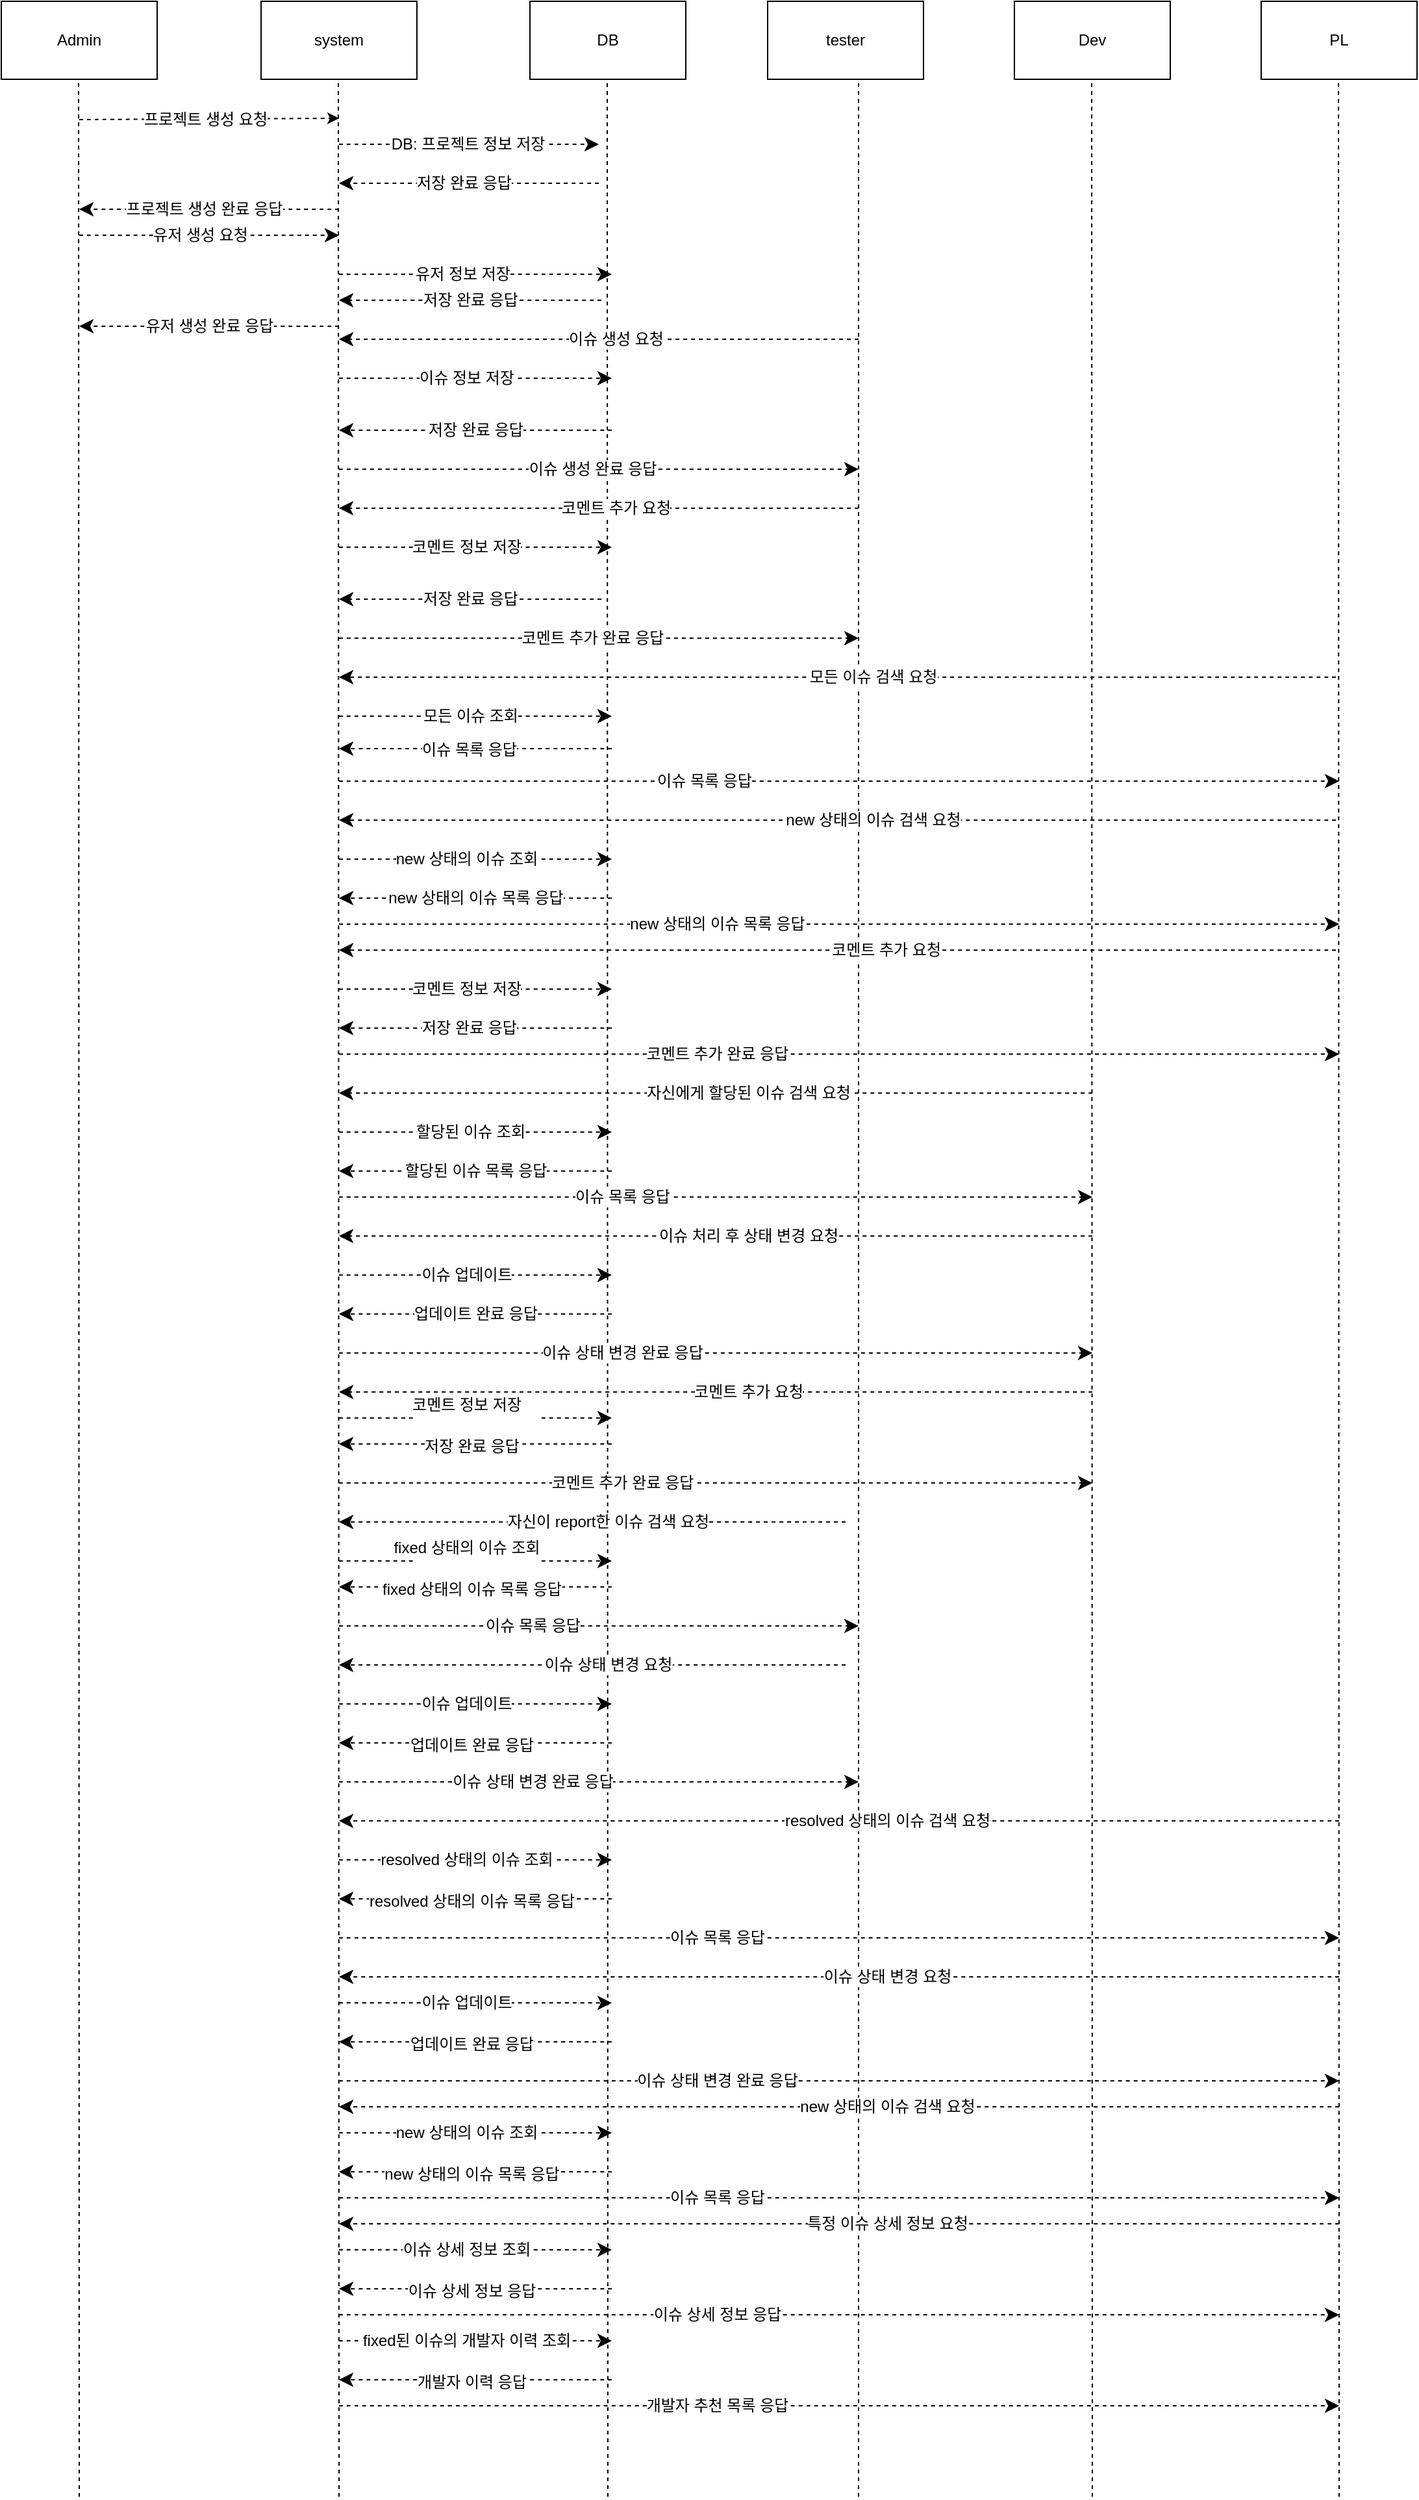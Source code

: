 <mxfile version="24.4.4" type="device">
  <diagram name="ページ1" id="3hS7-U1LirtSUUzdVNOy">
    <mxGraphModel dx="2037" dy="1877" grid="1" gridSize="10" guides="1" tooltips="1" connect="1" arrows="1" fold="1" page="1" pageScale="1" pageWidth="827" pageHeight="1169" math="0" shadow="0">
      <root>
        <mxCell id="0" />
        <mxCell id="1" parent="0" />
        <mxCell id="yhWROdCaG0-OCKjdrxtF-1" value="Admin" style="rounded=0;whiteSpace=wrap;html=1;" parent="1" vertex="1">
          <mxGeometry x="-820" y="-1160" width="120" height="60" as="geometry" />
        </mxCell>
        <mxCell id="yhWROdCaG0-OCKjdrxtF-2" value="system" style="rounded=0;whiteSpace=wrap;html=1;" parent="1" vertex="1">
          <mxGeometry x="-620" y="-1160" width="120" height="60" as="geometry" />
        </mxCell>
        <mxCell id="yhWROdCaG0-OCKjdrxtF-3" value="DB" style="rounded=0;whiteSpace=wrap;html=1;" parent="1" vertex="1">
          <mxGeometry x="-413" y="-1160" width="120" height="60" as="geometry" />
        </mxCell>
        <object label="tester" id="yhWROdCaG0-OCKjdrxtF-4">
          <mxCell style="rounded=0;whiteSpace=wrap;html=1;" parent="1" vertex="1">
            <mxGeometry x="-230" y="-1160" width="120" height="60" as="geometry" />
          </mxCell>
        </object>
        <object label="Dev" id="yhWROdCaG0-OCKjdrxtF-5">
          <mxCell style="rounded=0;whiteSpace=wrap;html=1;" parent="1" vertex="1">
            <mxGeometry x="-40" y="-1160" width="120" height="60" as="geometry" />
          </mxCell>
        </object>
        <object label="PL" id="yhWROdCaG0-OCKjdrxtF-6">
          <mxCell style="rounded=0;whiteSpace=wrap;html=1;" parent="1" vertex="1">
            <mxGeometry x="150" y="-1160" width="120" height="60" as="geometry" />
          </mxCell>
        </object>
        <mxCell id="yhWROdCaG0-OCKjdrxtF-7" value="" style="endArrow=none;dashed=1;html=1;rounded=0;fontSize=12;startSize=8;endSize=8;curved=1;" parent="1" edge="1">
          <mxGeometry width="50" height="50" relative="1" as="geometry">
            <mxPoint x="-560" y="760" as="sourcePoint" />
            <mxPoint x="-560.5" y="-1100" as="targetPoint" />
          </mxGeometry>
        </mxCell>
        <mxCell id="yhWROdCaG0-OCKjdrxtF-8" value="" style="endArrow=none;dashed=1;html=1;rounded=0;fontSize=12;startSize=8;endSize=8;curved=1;" parent="1" edge="1">
          <mxGeometry width="50" height="50" relative="1" as="geometry">
            <mxPoint x="-353" y="760" as="sourcePoint" />
            <mxPoint x="-353.5" y="-1100" as="targetPoint" />
          </mxGeometry>
        </mxCell>
        <mxCell id="yhWROdCaG0-OCKjdrxtF-9" value="" style="endArrow=none;dashed=1;html=1;rounded=0;fontSize=12;startSize=8;endSize=8;curved=1;" parent="1" edge="1">
          <mxGeometry width="50" height="50" relative="1" as="geometry">
            <mxPoint x="-160" y="760" as="sourcePoint" />
            <mxPoint x="-160" y="-1100" as="targetPoint" />
          </mxGeometry>
        </mxCell>
        <mxCell id="yhWROdCaG0-OCKjdrxtF-10" value="" style="endArrow=none;dashed=1;html=1;rounded=0;fontSize=12;startSize=8;endSize=8;curved=1;" parent="1" edge="1">
          <mxGeometry width="50" height="50" relative="1" as="geometry">
            <mxPoint x="20" y="760" as="sourcePoint" />
            <mxPoint x="19.5" y="-1100" as="targetPoint" />
          </mxGeometry>
        </mxCell>
        <mxCell id="yhWROdCaG0-OCKjdrxtF-11" value="" style="endArrow=none;dashed=1;html=1;rounded=0;fontSize=12;startSize=8;endSize=8;curved=1;" parent="1" edge="1">
          <mxGeometry width="50" height="50" relative="1" as="geometry">
            <mxPoint x="-760" y="760" as="sourcePoint" />
            <mxPoint x="-760.5" y="-1100" as="targetPoint" />
          </mxGeometry>
        </mxCell>
        <mxCell id="yhWROdCaG0-OCKjdrxtF-12" value="" style="endArrow=none;dashed=1;html=1;rounded=0;fontSize=12;startSize=8;endSize=8;curved=1;" parent="1" edge="1">
          <mxGeometry width="50" height="50" relative="1" as="geometry">
            <mxPoint x="210" y="760" as="sourcePoint" />
            <mxPoint x="209.5" y="-1100" as="targetPoint" />
          </mxGeometry>
        </mxCell>
        <mxCell id="yhWROdCaG0-OCKjdrxtF-13" value="" style="endArrow=classic;html=1;rounded=0;fontSize=12;curved=1;dashed=1;" parent="1" edge="1">
          <mxGeometry width="50" height="50" relative="1" as="geometry">
            <mxPoint x="-760" y="-1069" as="sourcePoint" />
            <mxPoint x="-560" y="-1070" as="targetPoint" />
          </mxGeometry>
        </mxCell>
        <mxCell id="yhWROdCaG0-OCKjdrxtF-23" value="프로젝트 생성 요청" style="edgeLabel;html=1;align=center;verticalAlign=middle;resizable=0;points=[];fontSize=12;" parent="yhWROdCaG0-OCKjdrxtF-13" vertex="1" connectable="0">
          <mxGeometry x="0.062" y="3" relative="1" as="geometry">
            <mxPoint x="-9" y="3" as="offset" />
          </mxGeometry>
        </mxCell>
        <mxCell id="yhWROdCaG0-OCKjdrxtF-15" value="" style="endArrow=classic;html=1;rounded=0;fontSize=12;startSize=8;endSize=8;curved=1;dashed=1;" parent="1" edge="1">
          <mxGeometry width="50" height="50" relative="1" as="geometry">
            <mxPoint x="-560" y="-1050" as="sourcePoint" />
            <mxPoint x="-360" y="-1050" as="targetPoint" />
          </mxGeometry>
        </mxCell>
        <mxCell id="yhWROdCaG0-OCKjdrxtF-24" value="DB: 프로젝트 정보 저장" style="edgeLabel;html=1;align=center;verticalAlign=middle;resizable=0;points=[];fontSize=12;" parent="yhWROdCaG0-OCKjdrxtF-15" vertex="1" connectable="0">
          <mxGeometry x="-0.185" y="4" relative="1" as="geometry">
            <mxPoint x="17" y="4" as="offset" />
          </mxGeometry>
        </mxCell>
        <mxCell id="yhWROdCaG0-OCKjdrxtF-18" value="" style="endArrow=classic;html=1;rounded=0;fontSize=12;startSize=8;endSize=8;curved=1;dashed=1;" parent="1" edge="1">
          <mxGeometry width="50" height="50" relative="1" as="geometry">
            <mxPoint x="-360" y="-1020" as="sourcePoint" />
            <mxPoint x="-560" y="-1020" as="targetPoint" />
          </mxGeometry>
        </mxCell>
        <mxCell id="yhWROdCaG0-OCKjdrxtF-25" value="저장 완료 응답" style="edgeLabel;html=1;align=center;verticalAlign=middle;resizable=0;points=[];fontSize=12;" parent="yhWROdCaG0-OCKjdrxtF-18" vertex="1" connectable="0">
          <mxGeometry x="-0.015" y="-3" relative="1" as="geometry">
            <mxPoint x="-6" y="3" as="offset" />
          </mxGeometry>
        </mxCell>
        <mxCell id="yhWROdCaG0-OCKjdrxtF-26" value="" style="endArrow=classic;html=1;rounded=0;fontSize=12;startSize=8;endSize=8;curved=1;dashed=1;" parent="1" edge="1">
          <mxGeometry width="50" height="50" relative="1" as="geometry">
            <mxPoint x="-560" y="-1000" as="sourcePoint" />
            <mxPoint x="-760" y="-1000" as="targetPoint" />
          </mxGeometry>
        </mxCell>
        <mxCell id="yhWROdCaG0-OCKjdrxtF-27" value="프로젝트 생성 완료 응답" style="edgeLabel;html=1;align=center;verticalAlign=middle;resizable=0;points=[];fontSize=12;" parent="yhWROdCaG0-OCKjdrxtF-26" vertex="1" connectable="0">
          <mxGeometry x="-0.015" y="-3" relative="1" as="geometry">
            <mxPoint x="-6" y="3" as="offset" />
          </mxGeometry>
        </mxCell>
        <mxCell id="yhWROdCaG0-OCKjdrxtF-28" value="" style="endArrow=classic;html=1;rounded=0;fontSize=12;startSize=8;endSize=8;curved=1;dashed=1;" parent="1" edge="1">
          <mxGeometry width="50" height="50" relative="1" as="geometry">
            <mxPoint x="-760" y="-980" as="sourcePoint" />
            <mxPoint x="-560" y="-980" as="targetPoint" />
          </mxGeometry>
        </mxCell>
        <mxCell id="yhWROdCaG0-OCKjdrxtF-29" value="유저 생성 요청" style="edgeLabel;html=1;align=center;verticalAlign=middle;resizable=0;points=[];fontSize=12;" parent="yhWROdCaG0-OCKjdrxtF-28" vertex="1" connectable="0">
          <mxGeometry x="-0.015" y="-3" relative="1" as="geometry">
            <mxPoint x="-6" y="-3" as="offset" />
          </mxGeometry>
        </mxCell>
        <mxCell id="yhWROdCaG0-OCKjdrxtF-30" value="" style="endArrow=classic;html=1;rounded=0;fontSize=12;startSize=8;endSize=8;curved=1;dashed=1;" parent="1" edge="1">
          <mxGeometry width="50" height="50" relative="1" as="geometry">
            <mxPoint x="-560" y="-950" as="sourcePoint" />
            <mxPoint x="-350" y="-950" as="targetPoint" />
          </mxGeometry>
        </mxCell>
        <mxCell id="yhWROdCaG0-OCKjdrxtF-35" value="유저 정보 저장" style="edgeLabel;html=1;align=center;verticalAlign=middle;resizable=0;points=[];fontSize=12;" parent="yhWROdCaG0-OCKjdrxtF-30" vertex="1" connectable="0">
          <mxGeometry x="-0.133" y="-3" relative="1" as="geometry">
            <mxPoint x="4" y="-3" as="offset" />
          </mxGeometry>
        </mxCell>
        <mxCell id="yhWROdCaG0-OCKjdrxtF-36" value="" style="endArrow=classic;html=1;rounded=0;fontSize=12;startSize=8;endSize=8;curved=1;dashed=1;" parent="1" edge="1">
          <mxGeometry width="50" height="50" relative="1" as="geometry">
            <mxPoint x="-358" y="-930" as="sourcePoint" />
            <mxPoint x="-560" y="-930" as="targetPoint" />
          </mxGeometry>
        </mxCell>
        <mxCell id="yhWROdCaG0-OCKjdrxtF-37" value="저장 완료 응답" style="edgeLabel;html=1;align=center;verticalAlign=middle;resizable=0;points=[];fontSize=12;" parent="yhWROdCaG0-OCKjdrxtF-36" vertex="1" connectable="0">
          <mxGeometry x="-0.133" y="-3" relative="1" as="geometry">
            <mxPoint x="-14" y="3" as="offset" />
          </mxGeometry>
        </mxCell>
        <mxCell id="yhWROdCaG0-OCKjdrxtF-38" value="" style="endArrow=classic;html=1;rounded=0;fontSize=12;startSize=8;endSize=8;curved=1;dashed=1;" parent="1" edge="1">
          <mxGeometry width="50" height="50" relative="1" as="geometry">
            <mxPoint x="-560" y="-910" as="sourcePoint" />
            <mxPoint x="-760" y="-910" as="targetPoint" />
          </mxGeometry>
        </mxCell>
        <mxCell id="yhWROdCaG0-OCKjdrxtF-39" value="유저 생성 완료 응답" style="edgeLabel;html=1;align=center;verticalAlign=middle;resizable=0;points=[];fontSize=12;" parent="yhWROdCaG0-OCKjdrxtF-38" vertex="1" connectable="0">
          <mxGeometry x="-0.133" y="-3" relative="1" as="geometry">
            <mxPoint x="-14" y="3" as="offset" />
          </mxGeometry>
        </mxCell>
        <mxCell id="yhWROdCaG0-OCKjdrxtF-40" value="" style="endArrow=classic;html=1;rounded=0;fontSize=12;startSize=8;endSize=8;curved=1;dashed=1;" parent="1" edge="1">
          <mxGeometry width="50" height="50" relative="1" as="geometry">
            <mxPoint x="-160" y="-900" as="sourcePoint" />
            <mxPoint x="-560" y="-900" as="targetPoint" />
          </mxGeometry>
        </mxCell>
        <mxCell id="yhWROdCaG0-OCKjdrxtF-41" value="이슈 생성 요청" style="edgeLabel;html=1;align=center;verticalAlign=middle;resizable=0;points=[];fontSize=12;" parent="yhWROdCaG0-OCKjdrxtF-40" vertex="1" connectable="0">
          <mxGeometry x="-0.133" y="-3" relative="1" as="geometry">
            <mxPoint x="-14" y="3" as="offset" />
          </mxGeometry>
        </mxCell>
        <mxCell id="yhWROdCaG0-OCKjdrxtF-45" value="" style="endArrow=classic;html=1;rounded=0;fontSize=12;startSize=8;endSize=8;curved=1;dashed=1;" parent="1" edge="1">
          <mxGeometry width="50" height="50" relative="1" as="geometry">
            <mxPoint x="-560" y="-870" as="sourcePoint" />
            <mxPoint x="-350" y="-870" as="targetPoint" />
          </mxGeometry>
        </mxCell>
        <mxCell id="yhWROdCaG0-OCKjdrxtF-46" value="이슈 정보 저장" style="edgeLabel;html=1;align=center;verticalAlign=middle;resizable=0;points=[];fontSize=12;" parent="yhWROdCaG0-OCKjdrxtF-45" vertex="1" connectable="0">
          <mxGeometry x="-0.015" y="-3" relative="1" as="geometry">
            <mxPoint x="-6" y="-3" as="offset" />
          </mxGeometry>
        </mxCell>
        <mxCell id="yhWROdCaG0-OCKjdrxtF-47" value="" style="endArrow=classic;html=1;rounded=0;fontSize=12;startSize=8;endSize=8;curved=1;dashed=1;" parent="1" edge="1">
          <mxGeometry width="50" height="50" relative="1" as="geometry">
            <mxPoint x="-350" y="-830" as="sourcePoint" />
            <mxPoint x="-560" y="-830" as="targetPoint" />
          </mxGeometry>
        </mxCell>
        <mxCell id="yhWROdCaG0-OCKjdrxtF-48" value="저장 완료 응답" style="edgeLabel;html=1;align=center;verticalAlign=middle;resizable=0;points=[];fontSize=12;" parent="yhWROdCaG0-OCKjdrxtF-47" vertex="1" connectable="0">
          <mxGeometry x="-0.133" y="-3" relative="1" as="geometry">
            <mxPoint x="-14" y="3" as="offset" />
          </mxGeometry>
        </mxCell>
        <mxCell id="yhWROdCaG0-OCKjdrxtF-49" value="" style="endArrow=classic;html=1;rounded=0;fontSize=12;startSize=8;endSize=8;curved=1;dashed=1;" parent="1" edge="1">
          <mxGeometry width="50" height="50" relative="1" as="geometry">
            <mxPoint x="-560" y="-800" as="sourcePoint" />
            <mxPoint x="-160" y="-800" as="targetPoint" />
          </mxGeometry>
        </mxCell>
        <mxCell id="yhWROdCaG0-OCKjdrxtF-50" value="이슈 생성 완료 응답" style="edgeLabel;html=1;align=center;verticalAlign=middle;resizable=0;points=[];fontSize=12;" parent="yhWROdCaG0-OCKjdrxtF-49" vertex="1" connectable="0">
          <mxGeometry x="-0.015" y="-3" relative="1" as="geometry">
            <mxPoint x="-2" y="-3" as="offset" />
          </mxGeometry>
        </mxCell>
        <mxCell id="yhWROdCaG0-OCKjdrxtF-51" value="" style="endArrow=classic;html=1;rounded=0;fontSize=12;startSize=8;endSize=8;curved=1;dashed=1;" parent="1" edge="1">
          <mxGeometry width="50" height="50" relative="1" as="geometry">
            <mxPoint x="-160" y="-770" as="sourcePoint" />
            <mxPoint x="-560" y="-770" as="targetPoint" />
          </mxGeometry>
        </mxCell>
        <mxCell id="yhWROdCaG0-OCKjdrxtF-52" value="코멘트 추가 요청" style="edgeLabel;html=1;align=center;verticalAlign=middle;resizable=0;points=[];fontSize=12;" parent="yhWROdCaG0-OCKjdrxtF-51" vertex="1" connectable="0">
          <mxGeometry x="-0.133" y="-3" relative="1" as="geometry">
            <mxPoint x="-14" y="3" as="offset" />
          </mxGeometry>
        </mxCell>
        <mxCell id="yhWROdCaG0-OCKjdrxtF-53" value="" style="endArrow=classic;html=1;rounded=0;fontSize=12;startSize=8;endSize=8;curved=1;dashed=1;" parent="1" edge="1">
          <mxGeometry width="50" height="50" relative="1" as="geometry">
            <mxPoint x="-560" y="-740" as="sourcePoint" />
            <mxPoint x="-350" y="-740" as="targetPoint" />
          </mxGeometry>
        </mxCell>
        <mxCell id="yhWROdCaG0-OCKjdrxtF-54" value="코멘트 정보 저장" style="edgeLabel;html=1;align=center;verticalAlign=middle;resizable=0;points=[];fontSize=12;" parent="yhWROdCaG0-OCKjdrxtF-53" vertex="1" connectable="0">
          <mxGeometry x="-0.015" y="-3" relative="1" as="geometry">
            <mxPoint x="-6" y="-3" as="offset" />
          </mxGeometry>
        </mxCell>
        <mxCell id="yhWROdCaG0-OCKjdrxtF-55" value="" style="endArrow=classic;html=1;rounded=0;fontSize=12;startSize=8;endSize=8;curved=1;dashed=1;" parent="1" edge="1">
          <mxGeometry width="50" height="50" relative="1" as="geometry">
            <mxPoint x="-358" y="-700" as="sourcePoint" />
            <mxPoint x="-560" y="-700" as="targetPoint" />
          </mxGeometry>
        </mxCell>
        <mxCell id="yhWROdCaG0-OCKjdrxtF-56" value="저장 완료 응답" style="edgeLabel;html=1;align=center;verticalAlign=middle;resizable=0;points=[];fontSize=12;" parent="yhWROdCaG0-OCKjdrxtF-55" vertex="1" connectable="0">
          <mxGeometry x="-0.133" y="-3" relative="1" as="geometry">
            <mxPoint x="-14" y="3" as="offset" />
          </mxGeometry>
        </mxCell>
        <mxCell id="yhWROdCaG0-OCKjdrxtF-57" value="" style="endArrow=classic;html=1;rounded=0;fontSize=12;startSize=8;endSize=8;curved=1;dashed=1;" parent="1" edge="1">
          <mxGeometry width="50" height="50" relative="1" as="geometry">
            <mxPoint x="-560" y="-670" as="sourcePoint" />
            <mxPoint x="-160" y="-670" as="targetPoint" />
          </mxGeometry>
        </mxCell>
        <mxCell id="yhWROdCaG0-OCKjdrxtF-58" value="코멘트 추가 완료 응답" style="edgeLabel;html=1;align=center;verticalAlign=middle;resizable=0;points=[];fontSize=12;" parent="yhWROdCaG0-OCKjdrxtF-57" vertex="1" connectable="0">
          <mxGeometry x="-0.015" y="-3" relative="1" as="geometry">
            <mxPoint x="-2" y="-3" as="offset" />
          </mxGeometry>
        </mxCell>
        <mxCell id="yhWROdCaG0-OCKjdrxtF-59" value="" style="endArrow=classic;html=1;rounded=0;fontSize=12;startSize=8;endSize=8;curved=1;dashed=1;" parent="1" edge="1">
          <mxGeometry width="50" height="50" relative="1" as="geometry">
            <mxPoint x="207.5" y="-640" as="sourcePoint" />
            <mxPoint x="-560" y="-640" as="targetPoint" />
          </mxGeometry>
        </mxCell>
        <mxCell id="yhWROdCaG0-OCKjdrxtF-60" value="모든 이슈 검색 요청" style="edgeLabel;html=1;align=center;verticalAlign=middle;resizable=0;points=[];fontSize=12;" parent="yhWROdCaG0-OCKjdrxtF-59" vertex="1" connectable="0">
          <mxGeometry x="-0.133" y="-3" relative="1" as="geometry">
            <mxPoint x="-24" y="3" as="offset" />
          </mxGeometry>
        </mxCell>
        <mxCell id="yhWROdCaG0-OCKjdrxtF-61" value="" style="endArrow=classic;html=1;rounded=0;fontSize=12;startSize=8;endSize=8;curved=1;dashed=1;" parent="1" edge="1">
          <mxGeometry width="50" height="50" relative="1" as="geometry">
            <mxPoint x="-560" y="-610" as="sourcePoint" />
            <mxPoint x="-350" y="-610" as="targetPoint" />
          </mxGeometry>
        </mxCell>
        <mxCell id="yhWROdCaG0-OCKjdrxtF-62" value="모든 이슈 조회" style="edgeLabel;html=1;align=center;verticalAlign=middle;resizable=0;points=[];fontSize=12;" parent="yhWROdCaG0-OCKjdrxtF-61" vertex="1" connectable="0">
          <mxGeometry x="-0.015" y="-3" relative="1" as="geometry">
            <mxPoint x="-3" y="-3" as="offset" />
          </mxGeometry>
        </mxCell>
        <mxCell id="yhWROdCaG0-OCKjdrxtF-63" value="" style="endArrow=classic;html=1;rounded=0;fontSize=12;startSize=8;endSize=8;curved=1;dashed=1;" parent="1" edge="1">
          <mxGeometry width="50" height="50" relative="1" as="geometry">
            <mxPoint x="-350" y="-585" as="sourcePoint" />
            <mxPoint x="-560" y="-585" as="targetPoint" />
          </mxGeometry>
        </mxCell>
        <mxCell id="yhWROdCaG0-OCKjdrxtF-64" value="이슈 목록 응답" style="edgeLabel;html=1;align=center;verticalAlign=middle;resizable=0;points=[];fontSize=12;" parent="yhWROdCaG0-OCKjdrxtF-63" vertex="1" connectable="0">
          <mxGeometry x="-0.133" y="-3" relative="1" as="geometry">
            <mxPoint x="-19" y="4" as="offset" />
          </mxGeometry>
        </mxCell>
        <mxCell id="yhWROdCaG0-OCKjdrxtF-65" value="" style="endArrow=classic;html=1;rounded=0;fontSize=12;startSize=8;endSize=8;curved=1;dashed=1;" parent="1" edge="1">
          <mxGeometry width="50" height="50" relative="1" as="geometry">
            <mxPoint x="-560" y="-560" as="sourcePoint" />
            <mxPoint x="210" y="-560" as="targetPoint" />
          </mxGeometry>
        </mxCell>
        <mxCell id="yhWROdCaG0-OCKjdrxtF-67" value="이슈 목록 응답" style="edgeLabel;html=1;align=center;verticalAlign=middle;resizable=0;points=[];fontSize=12;" parent="yhWROdCaG0-OCKjdrxtF-65" vertex="1" connectable="0">
          <mxGeometry x="-0.235" y="4" relative="1" as="geometry">
            <mxPoint x="-14" y="4" as="offset" />
          </mxGeometry>
        </mxCell>
        <mxCell id="yhWROdCaG0-OCKjdrxtF-68" value="" style="endArrow=classic;html=1;rounded=0;fontSize=12;startSize=8;endSize=8;curved=1;dashed=1;" parent="1" edge="1">
          <mxGeometry width="50" height="50" relative="1" as="geometry">
            <mxPoint x="207.5" y="-530" as="sourcePoint" />
            <mxPoint x="-560" y="-530" as="targetPoint" />
          </mxGeometry>
        </mxCell>
        <mxCell id="yhWROdCaG0-OCKjdrxtF-69" value="new 상태의 이슈 검색 요청" style="edgeLabel;html=1;align=center;verticalAlign=middle;resizable=0;points=[];fontSize=12;" parent="yhWROdCaG0-OCKjdrxtF-68" vertex="1" connectable="0">
          <mxGeometry x="-0.133" y="-3" relative="1" as="geometry">
            <mxPoint x="-24" y="3" as="offset" />
          </mxGeometry>
        </mxCell>
        <mxCell id="yhWROdCaG0-OCKjdrxtF-70" value="" style="endArrow=classic;html=1;rounded=0;fontSize=12;startSize=8;endSize=8;curved=1;dashed=1;" parent="1" edge="1">
          <mxGeometry width="50" height="50" relative="1" as="geometry">
            <mxPoint x="-560" y="-500" as="sourcePoint" />
            <mxPoint x="-350" y="-500" as="targetPoint" />
          </mxGeometry>
        </mxCell>
        <mxCell id="yhWROdCaG0-OCKjdrxtF-71" value="new 상태의 이슈 조회" style="edgeLabel;html=1;align=center;verticalAlign=middle;resizable=0;points=[];fontSize=12;" parent="yhWROdCaG0-OCKjdrxtF-70" vertex="1" connectable="0">
          <mxGeometry x="-0.015" y="-3" relative="1" as="geometry">
            <mxPoint x="-6" y="-3" as="offset" />
          </mxGeometry>
        </mxCell>
        <mxCell id="yhWROdCaG0-OCKjdrxtF-72" value="" style="endArrow=classic;html=1;rounded=0;fontSize=12;startSize=8;endSize=8;curved=1;dashed=1;" parent="1" edge="1">
          <mxGeometry width="50" height="50" relative="1" as="geometry">
            <mxPoint x="-350" y="-470" as="sourcePoint" />
            <mxPoint x="-560" y="-470" as="targetPoint" />
          </mxGeometry>
        </mxCell>
        <mxCell id="yhWROdCaG0-OCKjdrxtF-73" value="new 상태의 이슈 목록 응답" style="edgeLabel;html=1;align=center;verticalAlign=middle;resizable=0;points=[];fontSize=12;" parent="yhWROdCaG0-OCKjdrxtF-72" vertex="1" connectable="0">
          <mxGeometry x="-0.133" y="-3" relative="1" as="geometry">
            <mxPoint x="-14" y="3" as="offset" />
          </mxGeometry>
        </mxCell>
        <mxCell id="yhWROdCaG0-OCKjdrxtF-74" value="" style="endArrow=classic;html=1;rounded=0;fontSize=12;startSize=8;endSize=8;curved=1;dashed=1;" parent="1" edge="1">
          <mxGeometry width="50" height="50" relative="1" as="geometry">
            <mxPoint x="-560" y="-450" as="sourcePoint" />
            <mxPoint x="210" y="-450" as="targetPoint" />
          </mxGeometry>
        </mxCell>
        <mxCell id="yhWROdCaG0-OCKjdrxtF-75" value="new 상태의 이슈 목록 응답" style="edgeLabel;html=1;align=center;verticalAlign=middle;resizable=0;points=[];fontSize=12;" parent="yhWROdCaG0-OCKjdrxtF-74" vertex="1" connectable="0">
          <mxGeometry x="-0.235" y="4" relative="1" as="geometry">
            <mxPoint x="-4" y="4" as="offset" />
          </mxGeometry>
        </mxCell>
        <mxCell id="yhWROdCaG0-OCKjdrxtF-76" value="" style="endArrow=classic;html=1;rounded=0;fontSize=12;startSize=8;endSize=8;curved=1;dashed=1;" parent="1" edge="1">
          <mxGeometry width="50" height="50" relative="1" as="geometry">
            <mxPoint x="207.5" y="-430" as="sourcePoint" />
            <mxPoint x="-560" y="-430" as="targetPoint" />
          </mxGeometry>
        </mxCell>
        <mxCell id="yhWROdCaG0-OCKjdrxtF-77" value="코멘트 추가 요청" style="edgeLabel;html=1;align=center;verticalAlign=middle;resizable=0;points=[];fontSize=12;" parent="yhWROdCaG0-OCKjdrxtF-76" vertex="1" connectable="0">
          <mxGeometry x="-0.133" y="-3" relative="1" as="geometry">
            <mxPoint x="-14" y="3" as="offset" />
          </mxGeometry>
        </mxCell>
        <mxCell id="yhWROdCaG0-OCKjdrxtF-78" value="" style="endArrow=classic;html=1;rounded=0;fontSize=12;startSize=8;endSize=8;curved=1;dashed=1;" parent="1" edge="1">
          <mxGeometry width="50" height="50" relative="1" as="geometry">
            <mxPoint x="-560" y="-400" as="sourcePoint" />
            <mxPoint x="-350" y="-400" as="targetPoint" />
          </mxGeometry>
        </mxCell>
        <mxCell id="yhWROdCaG0-OCKjdrxtF-79" value="코멘트 정보 저장" style="edgeLabel;html=1;align=center;verticalAlign=middle;resizable=0;points=[];fontSize=12;" parent="yhWROdCaG0-OCKjdrxtF-78" vertex="1" connectable="0">
          <mxGeometry x="-0.015" y="-3" relative="1" as="geometry">
            <mxPoint x="-6" y="-3" as="offset" />
          </mxGeometry>
        </mxCell>
        <mxCell id="yhWROdCaG0-OCKjdrxtF-80" value="" style="endArrow=classic;html=1;rounded=0;fontSize=12;startSize=8;endSize=8;curved=1;dashed=1;" parent="1" edge="1">
          <mxGeometry width="50" height="50" relative="1" as="geometry">
            <mxPoint x="-350" y="-370" as="sourcePoint" />
            <mxPoint x="-560" y="-370" as="targetPoint" />
          </mxGeometry>
        </mxCell>
        <mxCell id="yhWROdCaG0-OCKjdrxtF-81" value="저장 완료 응답" style="edgeLabel;html=1;align=center;verticalAlign=middle;resizable=0;points=[];fontSize=12;" parent="yhWROdCaG0-OCKjdrxtF-80" vertex="1" connectable="0">
          <mxGeometry x="-0.133" y="-3" relative="1" as="geometry">
            <mxPoint x="-19" y="3" as="offset" />
          </mxGeometry>
        </mxCell>
        <mxCell id="yhWROdCaG0-OCKjdrxtF-82" value="" style="endArrow=classic;html=1;rounded=0;fontSize=12;startSize=8;endSize=8;curved=1;dashed=1;" parent="1" edge="1">
          <mxGeometry width="50" height="50" relative="1" as="geometry">
            <mxPoint x="-560" y="-350" as="sourcePoint" />
            <mxPoint x="210" y="-350" as="targetPoint" />
          </mxGeometry>
        </mxCell>
        <mxCell id="yhWROdCaG0-OCKjdrxtF-83" value="코멘트 추가 완료 응답" style="edgeLabel;html=1;align=center;verticalAlign=middle;resizable=0;points=[];fontSize=12;" parent="yhWROdCaG0-OCKjdrxtF-82" vertex="1" connectable="0">
          <mxGeometry x="-0.235" y="4" relative="1" as="geometry">
            <mxPoint x="-4" y="4" as="offset" />
          </mxGeometry>
        </mxCell>
        <mxCell id="yhWROdCaG0-OCKjdrxtF-84" value="" style="endArrow=classic;html=1;rounded=0;fontSize=12;startSize=8;endSize=8;curved=1;dashed=1;" parent="1" edge="1">
          <mxGeometry width="50" height="50" relative="1" as="geometry">
            <mxPoint x="20" y="-320" as="sourcePoint" />
            <mxPoint x="-560" y="-320" as="targetPoint" />
          </mxGeometry>
        </mxCell>
        <mxCell id="yhWROdCaG0-OCKjdrxtF-85" value="자신에게 할당된 이슈 검색 요청" style="edgeLabel;html=1;align=center;verticalAlign=middle;resizable=0;points=[];fontSize=12;" parent="yhWROdCaG0-OCKjdrxtF-84" vertex="1" connectable="0">
          <mxGeometry x="-0.133" y="-3" relative="1" as="geometry">
            <mxPoint x="-14" y="3" as="offset" />
          </mxGeometry>
        </mxCell>
        <mxCell id="yhWROdCaG0-OCKjdrxtF-86" value="" style="endArrow=classic;html=1;rounded=0;fontSize=12;startSize=8;endSize=8;curved=1;dashed=1;" parent="1" edge="1">
          <mxGeometry width="50" height="50" relative="1" as="geometry">
            <mxPoint x="-560" y="-290" as="sourcePoint" />
            <mxPoint x="-350" y="-290" as="targetPoint" />
          </mxGeometry>
        </mxCell>
        <mxCell id="yhWROdCaG0-OCKjdrxtF-87" value="할당된 이슈 조회" style="edgeLabel;html=1;align=center;verticalAlign=middle;resizable=0;points=[];fontSize=12;" parent="yhWROdCaG0-OCKjdrxtF-86" vertex="1" connectable="0">
          <mxGeometry x="-0.015" y="-3" relative="1" as="geometry">
            <mxPoint x="-3" y="-3" as="offset" />
          </mxGeometry>
        </mxCell>
        <mxCell id="yhWROdCaG0-OCKjdrxtF-88" value="" style="endArrow=classic;html=1;rounded=0;fontSize=12;startSize=8;endSize=8;curved=1;dashed=1;" parent="1" edge="1">
          <mxGeometry width="50" height="50" relative="1" as="geometry">
            <mxPoint x="-350" y="-260" as="sourcePoint" />
            <mxPoint x="-560" y="-260" as="targetPoint" />
          </mxGeometry>
        </mxCell>
        <mxCell id="yhWROdCaG0-OCKjdrxtF-89" value="할당된 이슈 목록 응답" style="edgeLabel;html=1;align=center;verticalAlign=middle;resizable=0;points=[];fontSize=12;" parent="yhWROdCaG0-OCKjdrxtF-88" vertex="1" connectable="0">
          <mxGeometry x="-0.133" y="-3" relative="1" as="geometry">
            <mxPoint x="-14" y="3" as="offset" />
          </mxGeometry>
        </mxCell>
        <mxCell id="yhWROdCaG0-OCKjdrxtF-90" value="" style="endArrow=classic;html=1;rounded=0;fontSize=12;startSize=8;endSize=8;curved=1;dashed=1;" parent="1" edge="1">
          <mxGeometry width="50" height="50" relative="1" as="geometry">
            <mxPoint x="-560" y="-240" as="sourcePoint" />
            <mxPoint x="20" y="-240" as="targetPoint" />
          </mxGeometry>
        </mxCell>
        <mxCell id="yhWROdCaG0-OCKjdrxtF-91" value="이슈 목록 응답" style="edgeLabel;html=1;align=center;verticalAlign=middle;resizable=0;points=[];fontSize=12;" parent="yhWROdCaG0-OCKjdrxtF-90" vertex="1" connectable="0">
          <mxGeometry x="-0.235" y="4" relative="1" as="geometry">
            <mxPoint x="-4" y="4" as="offset" />
          </mxGeometry>
        </mxCell>
        <mxCell id="yhWROdCaG0-OCKjdrxtF-92" value="" style="endArrow=classic;html=1;rounded=0;fontSize=12;startSize=8;endSize=8;curved=1;dashed=1;" parent="1" edge="1">
          <mxGeometry width="50" height="50" relative="1" as="geometry">
            <mxPoint x="20" y="-210" as="sourcePoint" />
            <mxPoint x="-560" y="-210" as="targetPoint" />
          </mxGeometry>
        </mxCell>
        <mxCell id="yhWROdCaG0-OCKjdrxtF-93" value="이슈 처리 후 상태 변경 요청" style="edgeLabel;html=1;align=center;verticalAlign=middle;resizable=0;points=[];fontSize=12;" parent="yhWROdCaG0-OCKjdrxtF-92" vertex="1" connectable="0">
          <mxGeometry x="-0.133" y="-3" relative="1" as="geometry">
            <mxPoint x="-14" y="3" as="offset" />
          </mxGeometry>
        </mxCell>
        <mxCell id="yhWROdCaG0-OCKjdrxtF-94" value="" style="endArrow=classic;html=1;rounded=0;fontSize=12;startSize=8;endSize=8;curved=1;dashed=1;" parent="1" edge="1">
          <mxGeometry width="50" height="50" relative="1" as="geometry">
            <mxPoint x="-560" y="-180" as="sourcePoint" />
            <mxPoint x="-350" y="-180" as="targetPoint" />
          </mxGeometry>
        </mxCell>
        <mxCell id="yhWROdCaG0-OCKjdrxtF-95" value="이슈 업데이트" style="edgeLabel;html=1;align=center;verticalAlign=middle;resizable=0;points=[];fontSize=12;" parent="yhWROdCaG0-OCKjdrxtF-94" vertex="1" connectable="0">
          <mxGeometry x="-0.015" y="-3" relative="1" as="geometry">
            <mxPoint x="-6" y="-3" as="offset" />
          </mxGeometry>
        </mxCell>
        <mxCell id="yhWROdCaG0-OCKjdrxtF-96" value="" style="endArrow=classic;html=1;rounded=0;fontSize=12;startSize=8;endSize=8;curved=1;dashed=1;" parent="1" edge="1">
          <mxGeometry width="50" height="50" relative="1" as="geometry">
            <mxPoint x="-350" y="-150" as="sourcePoint" />
            <mxPoint x="-560" y="-150" as="targetPoint" />
          </mxGeometry>
        </mxCell>
        <mxCell id="yhWROdCaG0-OCKjdrxtF-97" value="업데이트 완료 응답" style="edgeLabel;html=1;align=center;verticalAlign=middle;resizable=0;points=[];fontSize=12;" parent="yhWROdCaG0-OCKjdrxtF-96" vertex="1" connectable="0">
          <mxGeometry x="-0.133" y="-3" relative="1" as="geometry">
            <mxPoint x="-14" y="3" as="offset" />
          </mxGeometry>
        </mxCell>
        <mxCell id="yhWROdCaG0-OCKjdrxtF-98" value="" style="endArrow=classic;html=1;rounded=0;fontSize=12;startSize=8;endSize=8;curved=1;dashed=1;" parent="1" edge="1">
          <mxGeometry width="50" height="50" relative="1" as="geometry">
            <mxPoint x="-560" y="-120" as="sourcePoint" />
            <mxPoint x="20" y="-120" as="targetPoint" />
          </mxGeometry>
        </mxCell>
        <mxCell id="yhWROdCaG0-OCKjdrxtF-99" value="이슈 상태 변경 완료 응답" style="edgeLabel;html=1;align=center;verticalAlign=middle;resizable=0;points=[];fontSize=12;" parent="yhWROdCaG0-OCKjdrxtF-98" vertex="1" connectable="0">
          <mxGeometry x="-0.235" y="4" relative="1" as="geometry">
            <mxPoint x="-4" y="4" as="offset" />
          </mxGeometry>
        </mxCell>
        <mxCell id="yhWROdCaG0-OCKjdrxtF-100" value="" style="endArrow=classic;html=1;rounded=0;fontSize=12;startSize=8;endSize=8;curved=1;dashed=1;" parent="1" edge="1">
          <mxGeometry width="50" height="50" relative="1" as="geometry">
            <mxPoint x="20" y="-90" as="sourcePoint" />
            <mxPoint x="-560" y="-90" as="targetPoint" />
          </mxGeometry>
        </mxCell>
        <mxCell id="yhWROdCaG0-OCKjdrxtF-101" value="코멘트 추가 요청" style="edgeLabel;html=1;align=center;verticalAlign=middle;resizable=0;points=[];fontSize=12;" parent="yhWROdCaG0-OCKjdrxtF-100" vertex="1" connectable="0">
          <mxGeometry x="-0.133" y="-3" relative="1" as="geometry">
            <mxPoint x="-14" y="3" as="offset" />
          </mxGeometry>
        </mxCell>
        <mxCell id="yhWROdCaG0-OCKjdrxtF-102" value="" style="endArrow=classic;html=1;rounded=0;fontSize=12;startSize=8;endSize=8;curved=1;dashed=1;" parent="1" edge="1">
          <mxGeometry width="50" height="50" relative="1" as="geometry">
            <mxPoint x="-560" y="-70" as="sourcePoint" />
            <mxPoint x="-350" y="-70" as="targetPoint" />
          </mxGeometry>
        </mxCell>
        <mxCell id="yhWROdCaG0-OCKjdrxtF-103" value="코멘트 정보 저장" style="edgeLabel;html=1;align=center;verticalAlign=middle;resizable=0;points=[];fontSize=12;" parent="yhWROdCaG0-OCKjdrxtF-102" vertex="1" connectable="0">
          <mxGeometry x="-0.015" y="-3" relative="1" as="geometry">
            <mxPoint x="-6" y="-13" as="offset" />
          </mxGeometry>
        </mxCell>
        <mxCell id="yhWROdCaG0-OCKjdrxtF-104" value="" style="endArrow=classic;html=1;rounded=0;fontSize=12;startSize=8;endSize=8;curved=1;dashed=1;" parent="1" edge="1">
          <mxGeometry width="50" height="50" relative="1" as="geometry">
            <mxPoint x="-350" y="-50" as="sourcePoint" />
            <mxPoint x="-560" y="-50" as="targetPoint" />
          </mxGeometry>
        </mxCell>
        <mxCell id="yhWROdCaG0-OCKjdrxtF-105" value="&lt;div style=&quot;text-align: left;&quot;&gt;&lt;font face=&quot;Söhne Mono, Monaco, Andale Mono, Ubuntu Mono, monospace&quot; color=&quot;#ffffff&quot;&gt;&lt;span style=&quot;font-size: 14px; white-space-collapse: preserve;&quot;&gt;저장 완료 응답&lt;/span&gt;&lt;/font&gt;&lt;/div&gt;" style="edgeLabel;html=1;align=center;verticalAlign=middle;resizable=0;points=[];fontSize=12;" parent="yhWROdCaG0-OCKjdrxtF-104" vertex="1" connectable="0">
          <mxGeometry x="-0.133" y="-3" relative="1" as="geometry">
            <mxPoint x="-14" y="-11" as="offset" />
          </mxGeometry>
        </mxCell>
        <mxCell id="yhWROdCaG0-OCKjdrxtF-106" value="저장 완료 응답" style="edgeLabel;html=1;align=center;verticalAlign=middle;resizable=0;points=[];fontSize=12;" parent="yhWROdCaG0-OCKjdrxtF-104" vertex="1" connectable="0">
          <mxGeometry x="0.029" y="2" relative="1" as="geometry">
            <mxPoint as="offset" />
          </mxGeometry>
        </mxCell>
        <mxCell id="yhWROdCaG0-OCKjdrxtF-107" value="" style="endArrow=classic;html=1;rounded=0;fontSize=12;startSize=8;endSize=8;curved=1;dashed=1;" parent="1" edge="1">
          <mxGeometry width="50" height="50" relative="1" as="geometry">
            <mxPoint x="-560" y="-20" as="sourcePoint" />
            <mxPoint x="20" y="-20" as="targetPoint" />
          </mxGeometry>
        </mxCell>
        <mxCell id="yhWROdCaG0-OCKjdrxtF-108" value="코멘트 추가 완료 응답" style="edgeLabel;html=1;align=center;verticalAlign=middle;resizable=0;points=[];fontSize=12;" parent="yhWROdCaG0-OCKjdrxtF-107" vertex="1" connectable="0">
          <mxGeometry x="-0.235" y="4" relative="1" as="geometry">
            <mxPoint x="-4" y="4" as="offset" />
          </mxGeometry>
        </mxCell>
        <mxCell id="IpeJlfz2Ngx_QfQyB9ng-5" value="" style="endArrow=classic;html=1;rounded=0;fontSize=12;startSize=8;endSize=8;curved=1;dashed=1;" parent="1" edge="1">
          <mxGeometry width="50" height="50" relative="1" as="geometry">
            <mxPoint x="-170" y="10" as="sourcePoint" />
            <mxPoint x="-560" y="10" as="targetPoint" />
          </mxGeometry>
        </mxCell>
        <mxCell id="IpeJlfz2Ngx_QfQyB9ng-6" value="자신이 report한 이슈 검색 요청" style="edgeLabel;html=1;align=center;verticalAlign=middle;resizable=0;points=[];fontSize=12;" parent="IpeJlfz2Ngx_QfQyB9ng-5" vertex="1" connectable="0">
          <mxGeometry x="-0.133" y="-3" relative="1" as="geometry">
            <mxPoint x="-14" y="3" as="offset" />
          </mxGeometry>
        </mxCell>
        <mxCell id="IpeJlfz2Ngx_QfQyB9ng-7" value="" style="endArrow=classic;html=1;rounded=0;fontSize=12;startSize=8;endSize=8;curved=1;dashed=1;" parent="1" edge="1">
          <mxGeometry width="50" height="50" relative="1" as="geometry">
            <mxPoint x="-560" y="40" as="sourcePoint" />
            <mxPoint x="-350" y="40" as="targetPoint" />
          </mxGeometry>
        </mxCell>
        <mxCell id="IpeJlfz2Ngx_QfQyB9ng-8" value="fixed 상태의 이슈 조회" style="edgeLabel;html=1;align=center;verticalAlign=middle;resizable=0;points=[];fontSize=12;" parent="IpeJlfz2Ngx_QfQyB9ng-7" vertex="1" connectable="0">
          <mxGeometry x="-0.015" y="-3" relative="1" as="geometry">
            <mxPoint x="-6" y="-13" as="offset" />
          </mxGeometry>
        </mxCell>
        <mxCell id="IpeJlfz2Ngx_QfQyB9ng-9" value="" style="endArrow=classic;html=1;rounded=0;fontSize=12;startSize=8;endSize=8;curved=1;dashed=1;" parent="1" edge="1">
          <mxGeometry width="50" height="50" relative="1" as="geometry">
            <mxPoint x="-350" y="60" as="sourcePoint" />
            <mxPoint x="-560" y="60" as="targetPoint" />
          </mxGeometry>
        </mxCell>
        <mxCell id="IpeJlfz2Ngx_QfQyB9ng-10" value="&lt;div style=&quot;text-align: left;&quot;&gt;&lt;font face=&quot;Söhne Mono, Monaco, Andale Mono, Ubuntu Mono, monospace&quot; color=&quot;#ffffff&quot;&gt;&lt;span style=&quot;font-size: 14px; white-space-collapse: preserve;&quot;&gt;저장 완료 응답&lt;/span&gt;&lt;/font&gt;&lt;/div&gt;" style="edgeLabel;html=1;align=center;verticalAlign=middle;resizable=0;points=[];fontSize=12;" parent="IpeJlfz2Ngx_QfQyB9ng-9" vertex="1" connectable="0">
          <mxGeometry x="-0.133" y="-3" relative="1" as="geometry">
            <mxPoint x="-14" y="-11" as="offset" />
          </mxGeometry>
        </mxCell>
        <mxCell id="IpeJlfz2Ngx_QfQyB9ng-11" value="fixed 상태의 이슈 목록 응답" style="edgeLabel;html=1;align=center;verticalAlign=middle;resizable=0;points=[];fontSize=12;" parent="IpeJlfz2Ngx_QfQyB9ng-9" vertex="1" connectable="0">
          <mxGeometry x="0.029" y="2" relative="1" as="geometry">
            <mxPoint as="offset" />
          </mxGeometry>
        </mxCell>
        <mxCell id="IpeJlfz2Ngx_QfQyB9ng-12" value="" style="endArrow=classic;html=1;rounded=0;fontSize=12;startSize=8;endSize=8;curved=1;dashed=1;" parent="1" edge="1">
          <mxGeometry width="50" height="50" relative="1" as="geometry">
            <mxPoint x="-560" y="90" as="sourcePoint" />
            <mxPoint x="-160" y="90" as="targetPoint" />
          </mxGeometry>
        </mxCell>
        <mxCell id="IpeJlfz2Ngx_QfQyB9ng-13" value="이슈 목록 응답" style="edgeLabel;html=1;align=center;verticalAlign=middle;resizable=0;points=[];fontSize=12;" parent="IpeJlfz2Ngx_QfQyB9ng-12" vertex="1" connectable="0">
          <mxGeometry x="-0.235" y="4" relative="1" as="geometry">
            <mxPoint x="-4" y="4" as="offset" />
          </mxGeometry>
        </mxCell>
        <mxCell id="IpeJlfz2Ngx_QfQyB9ng-14" value="" style="endArrow=classic;html=1;rounded=0;fontSize=12;startSize=8;endSize=8;curved=1;dashed=1;" parent="1" edge="1">
          <mxGeometry width="50" height="50" relative="1" as="geometry">
            <mxPoint x="-170" y="120" as="sourcePoint" />
            <mxPoint x="-560" y="120" as="targetPoint" />
          </mxGeometry>
        </mxCell>
        <mxCell id="IpeJlfz2Ngx_QfQyB9ng-15" value="이슈 상태 변경 요청" style="edgeLabel;html=1;align=center;verticalAlign=middle;resizable=0;points=[];fontSize=12;" parent="IpeJlfz2Ngx_QfQyB9ng-14" vertex="1" connectable="0">
          <mxGeometry x="-0.133" y="-3" relative="1" as="geometry">
            <mxPoint x="-14" y="3" as="offset" />
          </mxGeometry>
        </mxCell>
        <mxCell id="IpeJlfz2Ngx_QfQyB9ng-16" value="" style="endArrow=classic;html=1;rounded=0;fontSize=12;startSize=8;endSize=8;curved=1;dashed=1;" parent="1" edge="1">
          <mxGeometry width="50" height="50" relative="1" as="geometry">
            <mxPoint x="-560" y="150" as="sourcePoint" />
            <mxPoint x="-350" y="150" as="targetPoint" />
          </mxGeometry>
        </mxCell>
        <mxCell id="IpeJlfz2Ngx_QfQyB9ng-17" value="이슈 업데이트" style="edgeLabel;html=1;align=center;verticalAlign=middle;resizable=0;points=[];fontSize=12;" parent="IpeJlfz2Ngx_QfQyB9ng-16" vertex="1" connectable="0">
          <mxGeometry x="-0.015" y="-3" relative="1" as="geometry">
            <mxPoint x="-6" y="-3" as="offset" />
          </mxGeometry>
        </mxCell>
        <mxCell id="IpeJlfz2Ngx_QfQyB9ng-18" value="" style="endArrow=classic;html=1;rounded=0;fontSize=12;startSize=8;endSize=8;curved=1;dashed=1;" parent="1" edge="1">
          <mxGeometry width="50" height="50" relative="1" as="geometry">
            <mxPoint x="-350" y="180" as="sourcePoint" />
            <mxPoint x="-560" y="180" as="targetPoint" />
          </mxGeometry>
        </mxCell>
        <mxCell id="IpeJlfz2Ngx_QfQyB9ng-19" value="&lt;div style=&quot;text-align: left;&quot;&gt;&lt;font face=&quot;Söhne Mono, Monaco, Andale Mono, Ubuntu Mono, monospace&quot; color=&quot;#ffffff&quot;&gt;&lt;span style=&quot;font-size: 14px; white-space-collapse: preserve;&quot;&gt;저장 완료 응답&lt;/span&gt;&lt;/font&gt;&lt;/div&gt;" style="edgeLabel;html=1;align=center;verticalAlign=middle;resizable=0;points=[];fontSize=12;" parent="IpeJlfz2Ngx_QfQyB9ng-18" vertex="1" connectable="0">
          <mxGeometry x="-0.133" y="-3" relative="1" as="geometry">
            <mxPoint x="-14" y="-11" as="offset" />
          </mxGeometry>
        </mxCell>
        <mxCell id="IpeJlfz2Ngx_QfQyB9ng-20" value="업데이트 완료 응답" style="edgeLabel;html=1;align=center;verticalAlign=middle;resizable=0;points=[];fontSize=12;" parent="IpeJlfz2Ngx_QfQyB9ng-18" vertex="1" connectable="0">
          <mxGeometry x="0.029" y="2" relative="1" as="geometry">
            <mxPoint as="offset" />
          </mxGeometry>
        </mxCell>
        <mxCell id="IpeJlfz2Ngx_QfQyB9ng-21" value="" style="endArrow=classic;html=1;rounded=0;fontSize=12;startSize=8;endSize=8;curved=1;dashed=1;" parent="1" edge="1">
          <mxGeometry width="50" height="50" relative="1" as="geometry">
            <mxPoint x="-560" y="210" as="sourcePoint" />
            <mxPoint x="-160" y="210" as="targetPoint" />
          </mxGeometry>
        </mxCell>
        <mxCell id="IpeJlfz2Ngx_QfQyB9ng-22" value="이슈 상태 변경 완료 응답" style="edgeLabel;html=1;align=center;verticalAlign=middle;resizable=0;points=[];fontSize=12;" parent="IpeJlfz2Ngx_QfQyB9ng-21" vertex="1" connectable="0">
          <mxGeometry x="-0.235" y="4" relative="1" as="geometry">
            <mxPoint x="-4" y="4" as="offset" />
          </mxGeometry>
        </mxCell>
        <mxCell id="zMYD9OSL9NjdkAidlAfr-3" value="" style="endArrow=classic;html=1;rounded=0;fontSize=12;startSize=8;endSize=8;curved=1;dashed=1;" edge="1" parent="1">
          <mxGeometry width="50" height="50" relative="1" as="geometry">
            <mxPoint x="210" y="240" as="sourcePoint" />
            <mxPoint x="-560" y="240" as="targetPoint" />
          </mxGeometry>
        </mxCell>
        <mxCell id="zMYD9OSL9NjdkAidlAfr-4" value="resolved 상태의 이슈 검색 요청" style="edgeLabel;html=1;align=center;verticalAlign=middle;resizable=0;points=[];fontSize=12;" vertex="1" connectable="0" parent="zMYD9OSL9NjdkAidlAfr-3">
          <mxGeometry x="-0.133" y="-3" relative="1" as="geometry">
            <mxPoint x="-14" y="3" as="offset" />
          </mxGeometry>
        </mxCell>
        <mxCell id="zMYD9OSL9NjdkAidlAfr-5" value="" style="endArrow=classic;html=1;rounded=0;fontSize=12;startSize=8;endSize=8;curved=1;dashed=1;" edge="1" parent="1">
          <mxGeometry width="50" height="50" relative="1" as="geometry">
            <mxPoint x="-560" y="270" as="sourcePoint" />
            <mxPoint x="-350" y="270" as="targetPoint" />
          </mxGeometry>
        </mxCell>
        <mxCell id="zMYD9OSL9NjdkAidlAfr-6" value="resolved 상태의 이슈 조회" style="edgeLabel;html=1;align=center;verticalAlign=middle;resizable=0;points=[];fontSize=12;" vertex="1" connectable="0" parent="zMYD9OSL9NjdkAidlAfr-5">
          <mxGeometry x="-0.015" y="-3" relative="1" as="geometry">
            <mxPoint x="-6" y="-3" as="offset" />
          </mxGeometry>
        </mxCell>
        <mxCell id="zMYD9OSL9NjdkAidlAfr-7" value="" style="endArrow=classic;html=1;rounded=0;fontSize=12;startSize=8;endSize=8;curved=1;dashed=1;" edge="1" parent="1">
          <mxGeometry width="50" height="50" relative="1" as="geometry">
            <mxPoint x="-350" y="300" as="sourcePoint" />
            <mxPoint x="-560" y="300" as="targetPoint" />
          </mxGeometry>
        </mxCell>
        <mxCell id="zMYD9OSL9NjdkAidlAfr-8" value="&lt;div style=&quot;text-align: left;&quot;&gt;&lt;font face=&quot;Söhne Mono, Monaco, Andale Mono, Ubuntu Mono, monospace&quot; color=&quot;#ffffff&quot;&gt;&lt;span style=&quot;font-size: 14px; white-space-collapse: preserve;&quot;&gt;저장 완료 응답&lt;/span&gt;&lt;/font&gt;&lt;/div&gt;" style="edgeLabel;html=1;align=center;verticalAlign=middle;resizable=0;points=[];fontSize=12;" vertex="1" connectable="0" parent="zMYD9OSL9NjdkAidlAfr-7">
          <mxGeometry x="-0.133" y="-3" relative="1" as="geometry">
            <mxPoint x="-14" y="-11" as="offset" />
          </mxGeometry>
        </mxCell>
        <mxCell id="zMYD9OSL9NjdkAidlAfr-9" value="resolved 상태의 이슈 목록 응답" style="edgeLabel;html=1;align=center;verticalAlign=middle;resizable=0;points=[];fontSize=12;" vertex="1" connectable="0" parent="zMYD9OSL9NjdkAidlAfr-7">
          <mxGeometry x="0.029" y="2" relative="1" as="geometry">
            <mxPoint as="offset" />
          </mxGeometry>
        </mxCell>
        <mxCell id="zMYD9OSL9NjdkAidlAfr-10" value="" style="endArrow=classic;html=1;rounded=0;fontSize=12;startSize=8;endSize=8;curved=1;dashed=1;" edge="1" parent="1">
          <mxGeometry width="50" height="50" relative="1" as="geometry">
            <mxPoint x="-560" y="330" as="sourcePoint" />
            <mxPoint x="210" y="330" as="targetPoint" />
          </mxGeometry>
        </mxCell>
        <mxCell id="zMYD9OSL9NjdkAidlAfr-11" value="이슈 목록 응답" style="edgeLabel;html=1;align=center;verticalAlign=middle;resizable=0;points=[];fontSize=12;" vertex="1" connectable="0" parent="zMYD9OSL9NjdkAidlAfr-10">
          <mxGeometry x="-0.235" y="4" relative="1" as="geometry">
            <mxPoint x="-4" y="4" as="offset" />
          </mxGeometry>
        </mxCell>
        <mxCell id="zMYD9OSL9NjdkAidlAfr-12" value="" style="endArrow=classic;html=1;rounded=0;fontSize=12;startSize=8;endSize=8;curved=1;dashed=1;" edge="1" parent="1">
          <mxGeometry width="50" height="50" relative="1" as="geometry">
            <mxPoint x="210" y="360" as="sourcePoint" />
            <mxPoint x="-560" y="360" as="targetPoint" />
          </mxGeometry>
        </mxCell>
        <mxCell id="zMYD9OSL9NjdkAidlAfr-13" value="이슈 상태 변경 요청" style="edgeLabel;html=1;align=center;verticalAlign=middle;resizable=0;points=[];fontSize=12;" vertex="1" connectable="0" parent="zMYD9OSL9NjdkAidlAfr-12">
          <mxGeometry x="-0.133" y="-3" relative="1" as="geometry">
            <mxPoint x="-14" y="3" as="offset" />
          </mxGeometry>
        </mxCell>
        <mxCell id="zMYD9OSL9NjdkAidlAfr-14" value="" style="endArrow=classic;html=1;rounded=0;fontSize=12;startSize=8;endSize=8;curved=1;dashed=1;" edge="1" parent="1">
          <mxGeometry width="50" height="50" relative="1" as="geometry">
            <mxPoint x="-560" y="380" as="sourcePoint" />
            <mxPoint x="-350" y="380" as="targetPoint" />
          </mxGeometry>
        </mxCell>
        <mxCell id="zMYD9OSL9NjdkAidlAfr-15" value="이슈 업데이트" style="edgeLabel;html=1;align=center;verticalAlign=middle;resizable=0;points=[];fontSize=12;" vertex="1" connectable="0" parent="zMYD9OSL9NjdkAidlAfr-14">
          <mxGeometry x="-0.015" y="-3" relative="1" as="geometry">
            <mxPoint x="-6" y="-3" as="offset" />
          </mxGeometry>
        </mxCell>
        <mxCell id="zMYD9OSL9NjdkAidlAfr-16" value="" style="endArrow=classic;html=1;rounded=0;fontSize=12;startSize=8;endSize=8;curved=1;dashed=1;" edge="1" parent="1">
          <mxGeometry width="50" height="50" relative="1" as="geometry">
            <mxPoint x="-350" y="410" as="sourcePoint" />
            <mxPoint x="-560" y="410" as="targetPoint" />
          </mxGeometry>
        </mxCell>
        <mxCell id="zMYD9OSL9NjdkAidlAfr-17" value="&lt;div style=&quot;text-align: left;&quot;&gt;&lt;font face=&quot;Söhne Mono, Monaco, Andale Mono, Ubuntu Mono, monospace&quot; color=&quot;#ffffff&quot;&gt;&lt;span style=&quot;font-size: 14px; white-space-collapse: preserve;&quot;&gt;저장 완료 응답&lt;/span&gt;&lt;/font&gt;&lt;/div&gt;" style="edgeLabel;html=1;align=center;verticalAlign=middle;resizable=0;points=[];fontSize=12;" vertex="1" connectable="0" parent="zMYD9OSL9NjdkAidlAfr-16">
          <mxGeometry x="-0.133" y="-3" relative="1" as="geometry">
            <mxPoint x="-14" y="-11" as="offset" />
          </mxGeometry>
        </mxCell>
        <mxCell id="zMYD9OSL9NjdkAidlAfr-18" value="업데이트 완료 응답" style="edgeLabel;html=1;align=center;verticalAlign=middle;resizable=0;points=[];fontSize=12;" vertex="1" connectable="0" parent="zMYD9OSL9NjdkAidlAfr-16">
          <mxGeometry x="0.029" y="2" relative="1" as="geometry">
            <mxPoint as="offset" />
          </mxGeometry>
        </mxCell>
        <mxCell id="zMYD9OSL9NjdkAidlAfr-19" value="" style="endArrow=classic;html=1;rounded=0;fontSize=12;startSize=8;endSize=8;curved=1;dashed=1;" edge="1" parent="1">
          <mxGeometry width="50" height="50" relative="1" as="geometry">
            <mxPoint x="-560" y="440" as="sourcePoint" />
            <mxPoint x="210" y="440" as="targetPoint" />
          </mxGeometry>
        </mxCell>
        <mxCell id="zMYD9OSL9NjdkAidlAfr-20" value="이슈 상태 변경 완료 응답" style="edgeLabel;html=1;align=center;verticalAlign=middle;resizable=0;points=[];fontSize=12;" vertex="1" connectable="0" parent="zMYD9OSL9NjdkAidlAfr-19">
          <mxGeometry x="-0.235" y="4" relative="1" as="geometry">
            <mxPoint x="-4" y="4" as="offset" />
          </mxGeometry>
        </mxCell>
        <mxCell id="zMYD9OSL9NjdkAidlAfr-21" value="" style="endArrow=classic;html=1;rounded=0;fontSize=12;startSize=8;endSize=8;curved=1;dashed=1;" edge="1" parent="1">
          <mxGeometry width="50" height="50" relative="1" as="geometry">
            <mxPoint x="210" y="460" as="sourcePoint" />
            <mxPoint x="-560" y="460" as="targetPoint" />
          </mxGeometry>
        </mxCell>
        <mxCell id="zMYD9OSL9NjdkAidlAfr-22" value="new 상태의 이슈 검색 요청" style="edgeLabel;html=1;align=center;verticalAlign=middle;resizable=0;points=[];fontSize=12;" vertex="1" connectable="0" parent="zMYD9OSL9NjdkAidlAfr-21">
          <mxGeometry x="-0.133" y="-3" relative="1" as="geometry">
            <mxPoint x="-14" y="3" as="offset" />
          </mxGeometry>
        </mxCell>
        <mxCell id="zMYD9OSL9NjdkAidlAfr-23" value="" style="endArrow=classic;html=1;rounded=0;fontSize=12;startSize=8;endSize=8;curved=1;dashed=1;" edge="1" parent="1">
          <mxGeometry width="50" height="50" relative="1" as="geometry">
            <mxPoint x="-560" y="480" as="sourcePoint" />
            <mxPoint x="-350" y="480" as="targetPoint" />
          </mxGeometry>
        </mxCell>
        <mxCell id="zMYD9OSL9NjdkAidlAfr-24" value="new 상태의 이슈 조회" style="edgeLabel;html=1;align=center;verticalAlign=middle;resizable=0;points=[];fontSize=12;" vertex="1" connectable="0" parent="zMYD9OSL9NjdkAidlAfr-23">
          <mxGeometry x="-0.015" y="-3" relative="1" as="geometry">
            <mxPoint x="-6" y="-3" as="offset" />
          </mxGeometry>
        </mxCell>
        <mxCell id="zMYD9OSL9NjdkAidlAfr-25" value="" style="endArrow=classic;html=1;rounded=0;fontSize=12;startSize=8;endSize=8;curved=1;dashed=1;" edge="1" parent="1">
          <mxGeometry width="50" height="50" relative="1" as="geometry">
            <mxPoint x="-350" y="510" as="sourcePoint" />
            <mxPoint x="-560" y="510" as="targetPoint" />
          </mxGeometry>
        </mxCell>
        <mxCell id="zMYD9OSL9NjdkAidlAfr-26" value="&lt;div style=&quot;text-align: left;&quot;&gt;&lt;font face=&quot;Söhne Mono, Monaco, Andale Mono, Ubuntu Mono, monospace&quot; color=&quot;#ffffff&quot;&gt;&lt;span style=&quot;font-size: 14px; white-space-collapse: preserve;&quot;&gt;저장 완료 응답&lt;/span&gt;&lt;/font&gt;&lt;/div&gt;" style="edgeLabel;html=1;align=center;verticalAlign=middle;resizable=0;points=[];fontSize=12;" vertex="1" connectable="0" parent="zMYD9OSL9NjdkAidlAfr-25">
          <mxGeometry x="-0.133" y="-3" relative="1" as="geometry">
            <mxPoint x="-14" y="-11" as="offset" />
          </mxGeometry>
        </mxCell>
        <mxCell id="zMYD9OSL9NjdkAidlAfr-27" value="new 상태의 이슈 목록 응답" style="edgeLabel;html=1;align=center;verticalAlign=middle;resizable=0;points=[];fontSize=12;" vertex="1" connectable="0" parent="zMYD9OSL9NjdkAidlAfr-25">
          <mxGeometry x="0.029" y="2" relative="1" as="geometry">
            <mxPoint as="offset" />
          </mxGeometry>
        </mxCell>
        <mxCell id="zMYD9OSL9NjdkAidlAfr-28" value="" style="endArrow=classic;html=1;rounded=0;fontSize=12;startSize=8;endSize=8;curved=1;dashed=1;" edge="1" parent="1">
          <mxGeometry width="50" height="50" relative="1" as="geometry">
            <mxPoint x="-560" y="530" as="sourcePoint" />
            <mxPoint x="210" y="530" as="targetPoint" />
          </mxGeometry>
        </mxCell>
        <mxCell id="zMYD9OSL9NjdkAidlAfr-29" value="이슈 목록 응답" style="edgeLabel;html=1;align=center;verticalAlign=middle;resizable=0;points=[];fontSize=12;" vertex="1" connectable="0" parent="zMYD9OSL9NjdkAidlAfr-28">
          <mxGeometry x="-0.235" y="4" relative="1" as="geometry">
            <mxPoint x="-4" y="4" as="offset" />
          </mxGeometry>
        </mxCell>
        <mxCell id="zMYD9OSL9NjdkAidlAfr-30" value="" style="endArrow=classic;html=1;rounded=0;fontSize=12;startSize=8;endSize=8;curved=1;dashed=1;" edge="1" parent="1">
          <mxGeometry width="50" height="50" relative="1" as="geometry">
            <mxPoint x="210" y="550" as="sourcePoint" />
            <mxPoint x="-560" y="550" as="targetPoint" />
          </mxGeometry>
        </mxCell>
        <mxCell id="zMYD9OSL9NjdkAidlAfr-31" value="특정 이슈 상세 정보 요청" style="edgeLabel;html=1;align=center;verticalAlign=middle;resizable=0;points=[];fontSize=12;" vertex="1" connectable="0" parent="zMYD9OSL9NjdkAidlAfr-30">
          <mxGeometry x="-0.133" y="-3" relative="1" as="geometry">
            <mxPoint x="-14" y="3" as="offset" />
          </mxGeometry>
        </mxCell>
        <mxCell id="zMYD9OSL9NjdkAidlAfr-32" value="" style="endArrow=classic;html=1;rounded=0;fontSize=12;startSize=8;endSize=8;curved=1;dashed=1;" edge="1" parent="1">
          <mxGeometry width="50" height="50" relative="1" as="geometry">
            <mxPoint x="-560" y="570" as="sourcePoint" />
            <mxPoint x="-350" y="570" as="targetPoint" />
          </mxGeometry>
        </mxCell>
        <mxCell id="zMYD9OSL9NjdkAidlAfr-33" value="이슈 상세 정보 조회" style="edgeLabel;html=1;align=center;verticalAlign=middle;resizable=0;points=[];fontSize=12;" vertex="1" connectable="0" parent="zMYD9OSL9NjdkAidlAfr-32">
          <mxGeometry x="-0.015" y="-3" relative="1" as="geometry">
            <mxPoint x="-6" y="-3" as="offset" />
          </mxGeometry>
        </mxCell>
        <mxCell id="zMYD9OSL9NjdkAidlAfr-34" value="" style="endArrow=classic;html=1;rounded=0;fontSize=12;startSize=8;endSize=8;curved=1;dashed=1;" edge="1" parent="1">
          <mxGeometry width="50" height="50" relative="1" as="geometry">
            <mxPoint x="-350" y="600" as="sourcePoint" />
            <mxPoint x="-560" y="600" as="targetPoint" />
          </mxGeometry>
        </mxCell>
        <mxCell id="zMYD9OSL9NjdkAidlAfr-35" value="&lt;div style=&quot;text-align: left;&quot;&gt;&lt;font face=&quot;Söhne Mono, Monaco, Andale Mono, Ubuntu Mono, monospace&quot; color=&quot;#ffffff&quot;&gt;&lt;span style=&quot;font-size: 14px; white-space-collapse: preserve;&quot;&gt;저장 완료 응답&lt;/span&gt;&lt;/font&gt;&lt;/div&gt;" style="edgeLabel;html=1;align=center;verticalAlign=middle;resizable=0;points=[];fontSize=12;" vertex="1" connectable="0" parent="zMYD9OSL9NjdkAidlAfr-34">
          <mxGeometry x="-0.133" y="-3" relative="1" as="geometry">
            <mxPoint x="-14" y="-11" as="offset" />
          </mxGeometry>
        </mxCell>
        <mxCell id="zMYD9OSL9NjdkAidlAfr-36" value="이슈 상세 정보 응답" style="edgeLabel;html=1;align=center;verticalAlign=middle;resizable=0;points=[];fontSize=12;" vertex="1" connectable="0" parent="zMYD9OSL9NjdkAidlAfr-34">
          <mxGeometry x="0.029" y="2" relative="1" as="geometry">
            <mxPoint as="offset" />
          </mxGeometry>
        </mxCell>
        <mxCell id="zMYD9OSL9NjdkAidlAfr-37" value="" style="endArrow=classic;html=1;rounded=0;fontSize=12;startSize=8;endSize=8;curved=1;dashed=1;" edge="1" parent="1">
          <mxGeometry width="50" height="50" relative="1" as="geometry">
            <mxPoint x="-560" y="620" as="sourcePoint" />
            <mxPoint x="210" y="620" as="targetPoint" />
          </mxGeometry>
        </mxCell>
        <mxCell id="zMYD9OSL9NjdkAidlAfr-38" value="이슈 상세 정보 응답" style="edgeLabel;html=1;align=center;verticalAlign=middle;resizable=0;points=[];fontSize=12;" vertex="1" connectable="0" parent="zMYD9OSL9NjdkAidlAfr-37">
          <mxGeometry x="-0.235" y="4" relative="1" as="geometry">
            <mxPoint x="-4" y="4" as="offset" />
          </mxGeometry>
        </mxCell>
        <mxCell id="zMYD9OSL9NjdkAidlAfr-43" value="" style="endArrow=classic;html=1;rounded=0;fontSize=12;startSize=8;endSize=8;curved=1;dashed=1;" edge="1" parent="1">
          <mxGeometry width="50" height="50" relative="1" as="geometry">
            <mxPoint x="-560" y="640" as="sourcePoint" />
            <mxPoint x="-350" y="640" as="targetPoint" />
          </mxGeometry>
        </mxCell>
        <mxCell id="zMYD9OSL9NjdkAidlAfr-44" value="fixed된 이슈의 개발자 이력 조회" style="edgeLabel;html=1;align=center;verticalAlign=middle;resizable=0;points=[];fontSize=12;" vertex="1" connectable="0" parent="zMYD9OSL9NjdkAidlAfr-43">
          <mxGeometry x="-0.015" y="-3" relative="1" as="geometry">
            <mxPoint x="-6" y="-3" as="offset" />
          </mxGeometry>
        </mxCell>
        <mxCell id="zMYD9OSL9NjdkAidlAfr-45" value="" style="endArrow=classic;html=1;rounded=0;fontSize=12;startSize=8;endSize=8;curved=1;dashed=1;" edge="1" parent="1">
          <mxGeometry width="50" height="50" relative="1" as="geometry">
            <mxPoint x="-350" y="670" as="sourcePoint" />
            <mxPoint x="-560" y="670" as="targetPoint" />
          </mxGeometry>
        </mxCell>
        <mxCell id="zMYD9OSL9NjdkAidlAfr-46" value="&lt;div style=&quot;text-align: left;&quot;&gt;&lt;font face=&quot;Söhne Mono, Monaco, Andale Mono, Ubuntu Mono, monospace&quot; color=&quot;#ffffff&quot;&gt;&lt;span style=&quot;font-size: 14px; white-space-collapse: preserve;&quot;&gt;저장 완료 응답&lt;/span&gt;&lt;/font&gt;&lt;/div&gt;" style="edgeLabel;html=1;align=center;verticalAlign=middle;resizable=0;points=[];fontSize=12;" vertex="1" connectable="0" parent="zMYD9OSL9NjdkAidlAfr-45">
          <mxGeometry x="-0.133" y="-3" relative="1" as="geometry">
            <mxPoint x="-14" y="-11" as="offset" />
          </mxGeometry>
        </mxCell>
        <mxCell id="zMYD9OSL9NjdkAidlAfr-47" value="개발자 이력 응답" style="edgeLabel;html=1;align=center;verticalAlign=middle;resizable=0;points=[];fontSize=12;" vertex="1" connectable="0" parent="zMYD9OSL9NjdkAidlAfr-45">
          <mxGeometry x="0.029" y="2" relative="1" as="geometry">
            <mxPoint as="offset" />
          </mxGeometry>
        </mxCell>
        <mxCell id="zMYD9OSL9NjdkAidlAfr-48" value="" style="endArrow=classic;html=1;rounded=0;fontSize=12;startSize=8;endSize=8;curved=1;dashed=1;" edge="1" parent="1">
          <mxGeometry width="50" height="50" relative="1" as="geometry">
            <mxPoint x="-560" y="690" as="sourcePoint" />
            <mxPoint x="210" y="690" as="targetPoint" />
          </mxGeometry>
        </mxCell>
        <mxCell id="zMYD9OSL9NjdkAidlAfr-49" value="개발자 추천 목록 응답" style="edgeLabel;html=1;align=center;verticalAlign=middle;resizable=0;points=[];fontSize=12;" vertex="1" connectable="0" parent="zMYD9OSL9NjdkAidlAfr-48">
          <mxGeometry x="-0.235" y="4" relative="1" as="geometry">
            <mxPoint x="-4" y="4" as="offset" />
          </mxGeometry>
        </mxCell>
      </root>
    </mxGraphModel>
  </diagram>
</mxfile>
